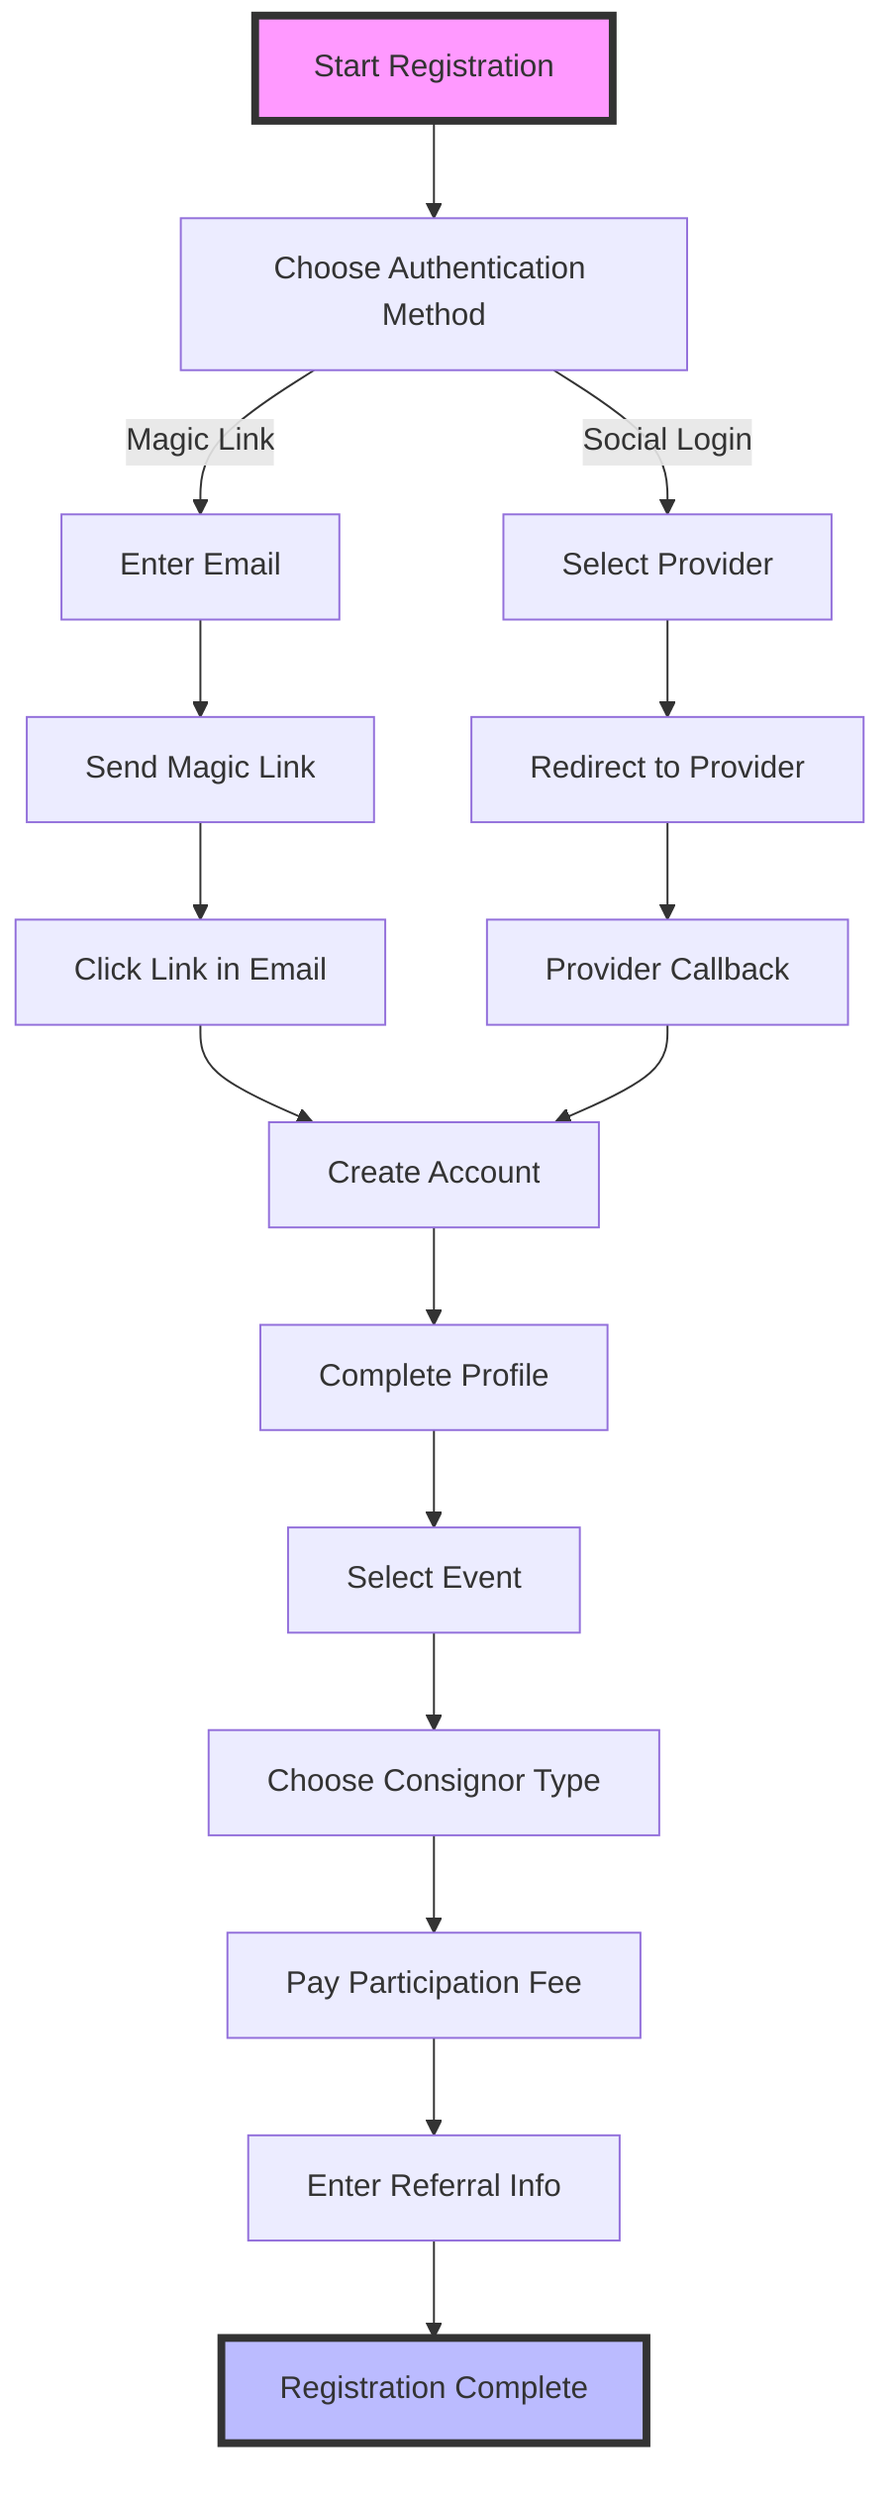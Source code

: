 flowchart TD
    Start[Start Registration] --> ChooseMethod[Choose Authentication Method]
    ChooseMethod -->|Magic Link| EnterEmail[Enter Email]
    ChooseMethod -->|Social Login| SelectProvider[Select Provider]
    
    EnterEmail --> SendLink[Send Magic Link]
    SendLink --> ClickLink[Click Link in Email]
    ClickLink --> CreateAccount[Create Account]
    
    SelectProvider --> AuthRedirect[Redirect to Provider]
    AuthRedirect --> AuthCallback[Provider Callback]
    AuthCallback --> CreateAccount
    
    CreateAccount --> CompleteProfile[Complete Profile]
    CompleteProfile --> SelectEvent[Select Event]
    SelectEvent --> ChooseType[Choose Consignor Type]
    ChooseType --> PayFee[Pay Participation Fee]
    PayFee --> EnterReferral[Enter Referral Info]
    EnterReferral --> Finish[Registration Complete]
    
    style Start fill:#f9f,stroke:#333,stroke-width:4px
    style Finish fill:#bbf,stroke:#333,stroke-width:4px